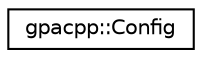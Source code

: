 digraph "Graphical Class Hierarchy"
{
 // INTERACTIVE_SVG=YES
  edge [fontname="Helvetica",fontsize="10",labelfontname="Helvetica",labelfontsize="10"];
  node [fontname="Helvetica",fontsize="10",shape=record];
  rankdir="LR";
  Node1 [label="gpacpp::Config",height=0.2,width=0.4,color="black", fillcolor="white", style="filled",URL="$classgpacpp_1_1_config.html"];
}
